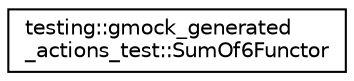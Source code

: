 digraph "Graphical Class Hierarchy"
{
  edge [fontname="Helvetica",fontsize="10",labelfontname="Helvetica",labelfontsize="10"];
  node [fontname="Helvetica",fontsize="10",shape=record];
  rankdir="LR";
  Node1 [label="testing::gmock_generated\l_actions_test::SumOf6Functor",height=0.2,width=0.4,color="black", fillcolor="white", style="filled",URL="$structtesting_1_1gmock__generated__actions__test_1_1_sum_of6_functor.html"];
}
